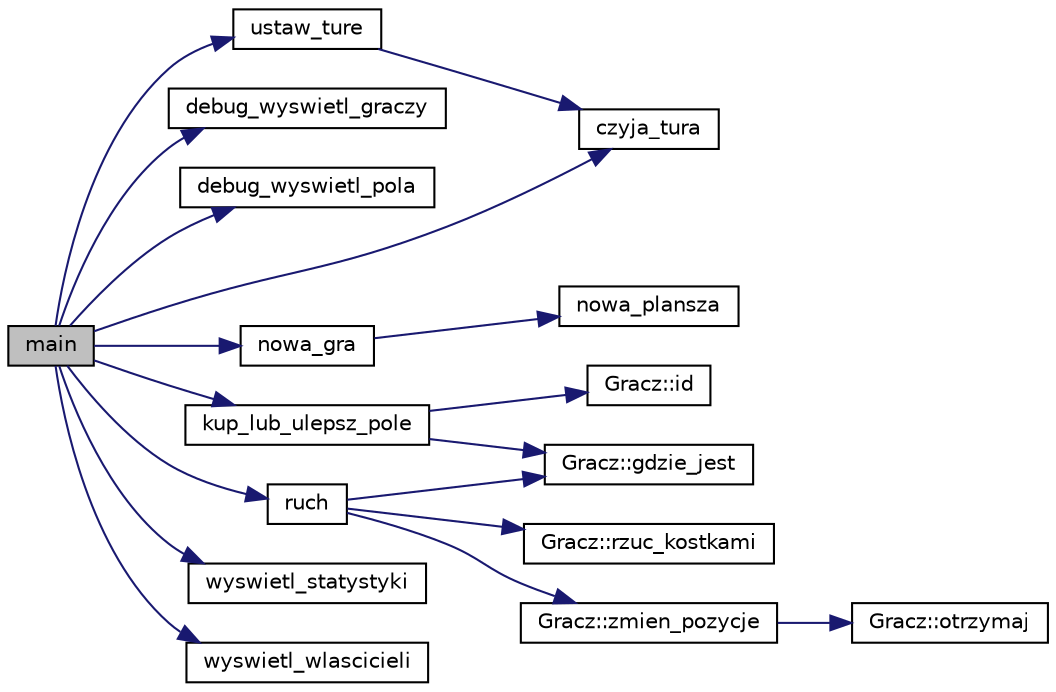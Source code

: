 digraph "main"
{
 // LATEX_PDF_SIZE
  edge [fontname="Helvetica",fontsize="10",labelfontname="Helvetica",labelfontsize="10"];
  node [fontname="Helvetica",fontsize="10",shape=record];
  rankdir="LR";
  Node1 [label="main",height=0.2,width=0.4,color="black", fillcolor="grey75", style="filled", fontcolor="black",tooltip=" "];
  Node1 -> Node2 [color="midnightblue",fontsize="10",style="solid",fontname="Helvetica"];
  Node2 [label="czyja_tura",height=0.2,width=0.4,color="black", fillcolor="white", style="filled",URL="$funkcje_8cpp.html#aad3740b86a4266978288aafec74dffb8",tooltip=" "];
  Node1 -> Node3 [color="midnightblue",fontsize="10",style="solid",fontname="Helvetica"];
  Node3 [label="debug_wyswietl_graczy",height=0.2,width=0.4,color="black", fillcolor="white", style="filled",URL="$funkcje_8cpp.html#a6c5dcb0a1f5377d9dca7485b7656a650",tooltip=" "];
  Node1 -> Node4 [color="midnightblue",fontsize="10",style="solid",fontname="Helvetica"];
  Node4 [label="debug_wyswietl_pola",height=0.2,width=0.4,color="black", fillcolor="white", style="filled",URL="$funkcje_8cpp.html#a67a9243ef8ab0ea36811d2e106e6d816",tooltip=" "];
  Node1 -> Node5 [color="midnightblue",fontsize="10",style="solid",fontname="Helvetica"];
  Node5 [label="kup_lub_ulepsz_pole",height=0.2,width=0.4,color="black", fillcolor="white", style="filled",URL="$funkcje_8cpp.html#af55cc3e4378826a9e3ae6e8f8a02928a",tooltip=" "];
  Node5 -> Node6 [color="midnightblue",fontsize="10",style="solid",fontname="Helvetica"];
  Node6 [label="Gracz::gdzie_jest",height=0.2,width=0.4,color="black", fillcolor="white", style="filled",URL="$class_gracz.html#afdc9d50cee093657a5e1739897221efe",tooltip=" "];
  Node5 -> Node7 [color="midnightblue",fontsize="10",style="solid",fontname="Helvetica"];
  Node7 [label="Gracz::id",height=0.2,width=0.4,color="black", fillcolor="white", style="filled",URL="$class_gracz.html#a858548ee9ace1ac7acc8a744a34420f8",tooltip=" "];
  Node1 -> Node8 [color="midnightblue",fontsize="10",style="solid",fontname="Helvetica"];
  Node8 [label="nowa_gra",height=0.2,width=0.4,color="black", fillcolor="white", style="filled",URL="$funkcje_8cpp.html#ab817d88f731e36637448f4d3f74b258e",tooltip=" "];
  Node8 -> Node9 [color="midnightblue",fontsize="10",style="solid",fontname="Helvetica"];
  Node9 [label="nowa_plansza",height=0.2,width=0.4,color="black", fillcolor="white", style="filled",URL="$funkcje_8cpp.html#ab5e6105b784ff595897534f72ec34988",tooltip=" "];
  Node1 -> Node10 [color="midnightblue",fontsize="10",style="solid",fontname="Helvetica"];
  Node10 [label="ruch",height=0.2,width=0.4,color="black", fillcolor="white", style="filled",URL="$funkcje_8cpp.html#a695a5f91578fbf8cbafe31c109364d06",tooltip=" "];
  Node10 -> Node6 [color="midnightblue",fontsize="10",style="solid",fontname="Helvetica"];
  Node10 -> Node11 [color="midnightblue",fontsize="10",style="solid",fontname="Helvetica"];
  Node11 [label="Gracz::rzuc_kostkami",height=0.2,width=0.4,color="black", fillcolor="white", style="filled",URL="$class_gracz.html#a9f5ee97ace374124b736081d70140c54",tooltip=" "];
  Node10 -> Node12 [color="midnightblue",fontsize="10",style="solid",fontname="Helvetica"];
  Node12 [label="Gracz::zmien_pozycje",height=0.2,width=0.4,color="black", fillcolor="white", style="filled",URL="$class_gracz.html#ae82af23c4fc8f34ed844cd0d95579374",tooltip="zmienia pozycje gracza o podana odleglosc"];
  Node12 -> Node13 [color="midnightblue",fontsize="10",style="solid",fontname="Helvetica"];
  Node13 [label="Gracz::otrzymaj",height=0.2,width=0.4,color="black", fillcolor="white", style="filled",URL="$class_gracz.html#adc70b43039dcdfe80daf97e4fae8f994",tooltip=" "];
  Node1 -> Node14 [color="midnightblue",fontsize="10",style="solid",fontname="Helvetica"];
  Node14 [label="ustaw_ture",height=0.2,width=0.4,color="black", fillcolor="white", style="filled",URL="$funkcje_8cpp.html#a9d7318e79c83ccf050bfa9402f9913e5",tooltip=" "];
  Node14 -> Node2 [color="midnightblue",fontsize="10",style="solid",fontname="Helvetica"];
  Node1 -> Node15 [color="midnightblue",fontsize="10",style="solid",fontname="Helvetica"];
  Node15 [label="wyswietl_statystyki",height=0.2,width=0.4,color="black", fillcolor="white", style="filled",URL="$funkcje_8cpp.html#a2e1aa7df110079d123f7a6384f7ab4a8",tooltip=" "];
  Node1 -> Node16 [color="midnightblue",fontsize="10",style="solid",fontname="Helvetica"];
  Node16 [label="wyswietl_wlascicieli",height=0.2,width=0.4,color="black", fillcolor="white", style="filled",URL="$funkcje_8cpp.html#a31a7ea3f6816327067da84581660acc6",tooltip=" "];
}
